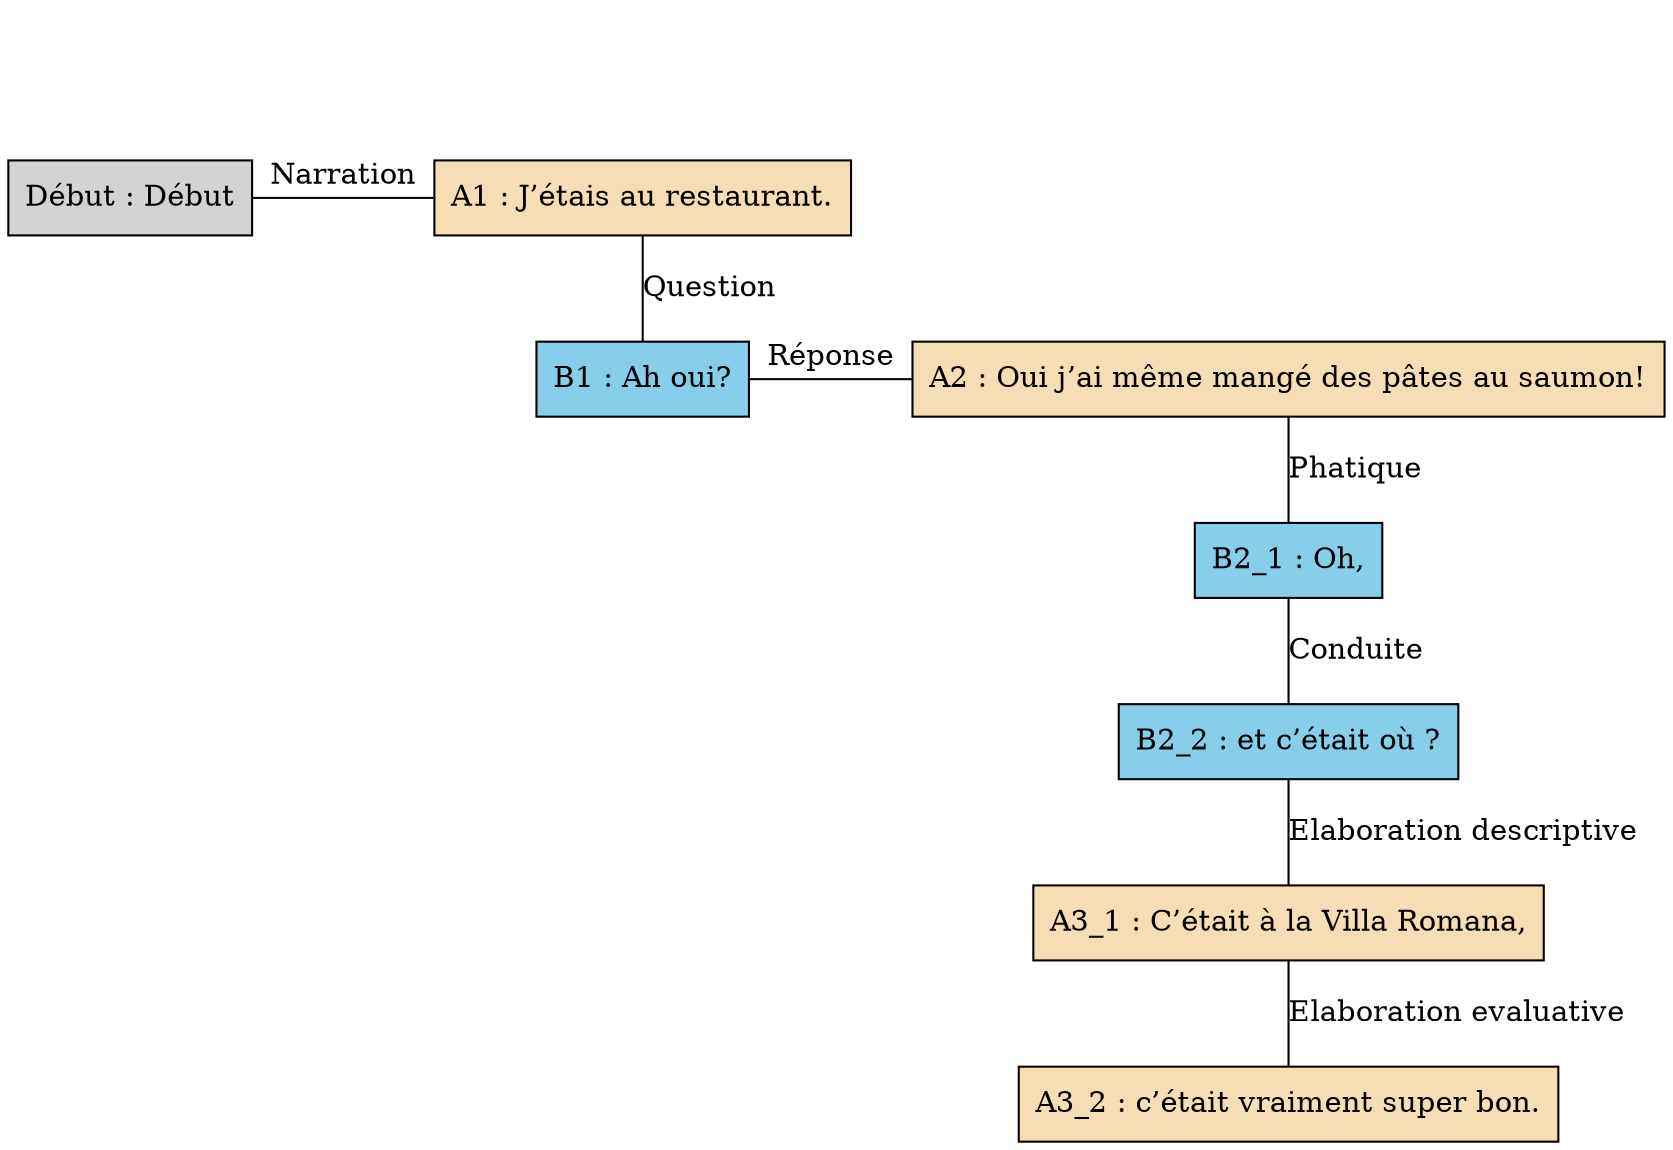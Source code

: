 digraph "Bac_a_sable_-_A01" {
	node [shape=box style=filled]
	newrank=true
	zero [style=invis]
	"Début" [label="Début : Début"]
	A1 [label="A1 : J’étais au restaurant." fillcolor=wheat]
	B1 [label="B1 : Ah oui?" fillcolor=skyblue]
	A2 [label="A2 : Oui j’ai même mangé des pâtes au saumon!" fillcolor=wheat]
	B2_1 [label="B2_1 : Oh," fillcolor=skyblue]
	B2_2 [label="B2_2 : et c’était où ?" fillcolor=skyblue]
	A3_1 [label="A3_1 : C’était à la Villa Romana," fillcolor=wheat]
	A3_2 [label="A3_2 : c’était vraiment super bon." fillcolor=wheat]
	zero -> "Début" [label="" style=invis]
	zero -> A1 [style=invis weight=1]
	"Début" -> A1 [label=Narration constraint=false dir=none]
	A1 -> B1 [label=Question dir=none weight=2]
	A1 -> A2 [style=invis weight=1]
	B1 -> A2 [label="Réponse" constraint=false dir=none]
	A2 -> B2_1 [label=Phatique dir=none weight=2]
	B2_1 -> B2_2 [label=Conduite dir=none weight=2]
	B2_2 -> A3_1 [label="Elaboration descriptive" dir=none weight=2]
	A3_1 -> A3_2 [label="Elaboration evaluative" dir=none weight=2]
}
